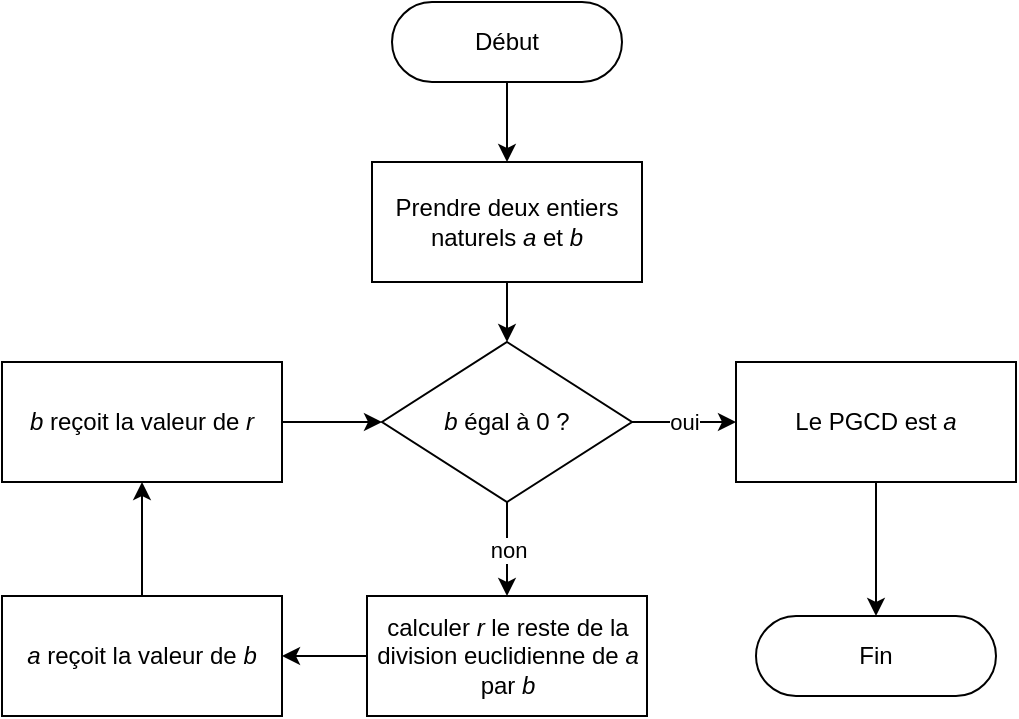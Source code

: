 <mxfile>
    <diagram id="FTOy3s04ZtGIBpg1ibNA" name="Page-1">
        <mxGraphModel dx="1469" dy="730" grid="1" gridSize="10" guides="1" tooltips="1" connect="1" arrows="1" fold="1" page="1" pageScale="1" pageWidth="800" pageHeight="370" math="0" shadow="0">
            <root>
                <mxCell id="0"/>
                <mxCell id="1" parent="0"/>
                <mxCell id="10" style="edgeStyle=none;html=1;exitX=0.5;exitY=1;exitDx=0;exitDy=0;" parent="1" source="2" target="3" edge="1">
                    <mxGeometry relative="1" as="geometry"/>
                </mxCell>
                <mxCell id="2" value="Début" style="rounded=1;whiteSpace=wrap;html=1;arcSize=50;" parent="1" vertex="1">
                    <mxGeometry x="342" width="115" height="40" as="geometry"/>
                </mxCell>
                <mxCell id="11" style="edgeStyle=none;html=1;exitX=0.5;exitY=1;exitDx=0;exitDy=0;entryX=0.5;entryY=0;entryDx=0;entryDy=0;" parent="1" source="3" target="4" edge="1">
                    <mxGeometry relative="1" as="geometry"/>
                </mxCell>
                <mxCell id="3" value="Prendre deux entiers naturels &lt;i&gt;a&lt;/i&gt; et &lt;i&gt;b&lt;/i&gt;" style="rounded=0;whiteSpace=wrap;html=1;" parent="1" vertex="1">
                    <mxGeometry x="332" y="80" width="135" height="60" as="geometry"/>
                </mxCell>
                <mxCell id="12" value="oui" style="edgeStyle=none;html=1;exitX=1;exitY=0.5;exitDx=0;exitDy=0;" parent="1" source="4" target="5" edge="1">
                    <mxGeometry relative="1" as="geometry"/>
                </mxCell>
                <mxCell id="17" value="non" style="edgeStyle=none;html=1;exitX=0.5;exitY=1;exitDx=0;exitDy=0;" parent="1" source="4" target="9" edge="1">
                    <mxGeometry relative="1" as="geometry"/>
                </mxCell>
                <mxCell id="4" value="&lt;i&gt;b&lt;/i&gt; égal à 0 ?" style="rhombus;whiteSpace=wrap;html=1;" parent="1" vertex="1">
                    <mxGeometry x="337" y="170" width="125" height="80" as="geometry"/>
                </mxCell>
                <mxCell id="16" style="edgeStyle=none;html=1;exitX=0.5;exitY=1;exitDx=0;exitDy=0;" parent="1" source="5" target="6" edge="1">
                    <mxGeometry relative="1" as="geometry"/>
                </mxCell>
                <mxCell id="5" value="Le PGCD est &lt;i&gt;a&lt;/i&gt;" style="rounded=0;whiteSpace=wrap;html=1;" parent="1" vertex="1">
                    <mxGeometry x="514" y="180" width="140" height="60" as="geometry"/>
                </mxCell>
                <mxCell id="6" value="Fin" style="rounded=1;whiteSpace=wrap;html=1;arcSize=50;" parent="1" vertex="1">
                    <mxGeometry x="524" y="307" width="120" height="40" as="geometry"/>
                </mxCell>
                <mxCell id="13" style="edgeStyle=none;html=1;exitX=1;exitY=0.5;exitDx=0;exitDy=0;" parent="1" source="7" target="4" edge="1">
                    <mxGeometry relative="1" as="geometry"/>
                </mxCell>
                <mxCell id="7" value="&lt;i&gt;b&lt;/i&gt; reçoit la valeur de &lt;i&gt;r&lt;/i&gt;" style="rounded=0;whiteSpace=wrap;html=1;" parent="1" vertex="1">
                    <mxGeometry x="147" y="180" width="140" height="60" as="geometry"/>
                </mxCell>
                <mxCell id="14" style="edgeStyle=none;html=1;exitX=0.5;exitY=0;exitDx=0;exitDy=0;" parent="1" source="8" target="7" edge="1">
                    <mxGeometry relative="1" as="geometry"/>
                </mxCell>
                <mxCell id="8" value="&lt;i&gt;a&lt;/i&gt; reçoit la valeur de &lt;i&gt;b&lt;/i&gt;" style="rounded=0;whiteSpace=wrap;html=1;" parent="1" vertex="1">
                    <mxGeometry x="147" y="297" width="140" height="60" as="geometry"/>
                </mxCell>
                <mxCell id="15" style="edgeStyle=none;html=1;exitX=0;exitY=0.5;exitDx=0;exitDy=0;" parent="1" source="9" target="8" edge="1">
                    <mxGeometry relative="1" as="geometry"/>
                </mxCell>
                <mxCell id="9" value="calculer &lt;i&gt;r&lt;/i&gt; le reste de la division euclidienne de &lt;i&gt;a&lt;/i&gt; par &lt;i&gt;b&lt;/i&gt;" style="rounded=0;whiteSpace=wrap;html=1;" parent="1" vertex="1">
                    <mxGeometry x="329.5" y="297" width="140" height="60" as="geometry"/>
                </mxCell>
            </root>
        </mxGraphModel>
    </diagram>
</mxfile>